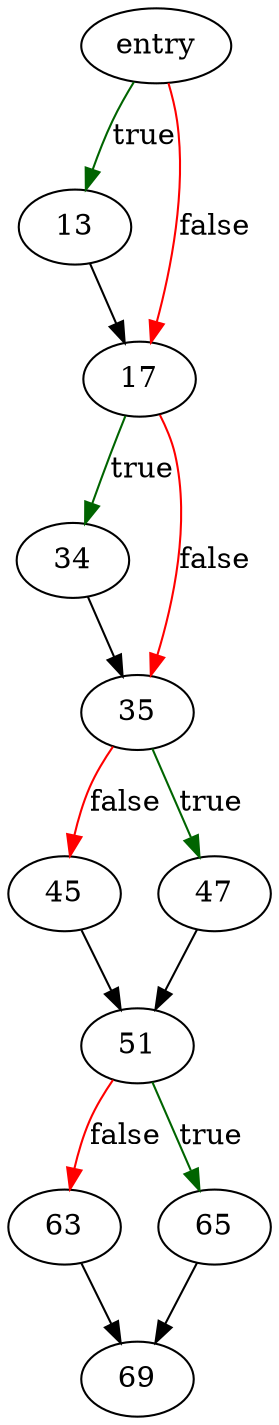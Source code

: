 digraph "save_token" {
	// Node definitions.
	1 [label=entry];
	13;
	17;
	34;
	35;
	45;
	47;
	51;
	63;
	65;
	69;

	// Edge definitions.
	1 -> 13 [
		color=darkgreen
		label=true
	];
	1 -> 17 [
		color=red
		label=false
	];
	13 -> 17;
	17 -> 34 [
		color=darkgreen
		label=true
	];
	17 -> 35 [
		color=red
		label=false
	];
	34 -> 35;
	35 -> 45 [
		color=red
		label=false
	];
	35 -> 47 [
		color=darkgreen
		label=true
	];
	45 -> 51;
	47 -> 51;
	51 -> 63 [
		color=red
		label=false
	];
	51 -> 65 [
		color=darkgreen
		label=true
	];
	63 -> 69;
	65 -> 69;
}